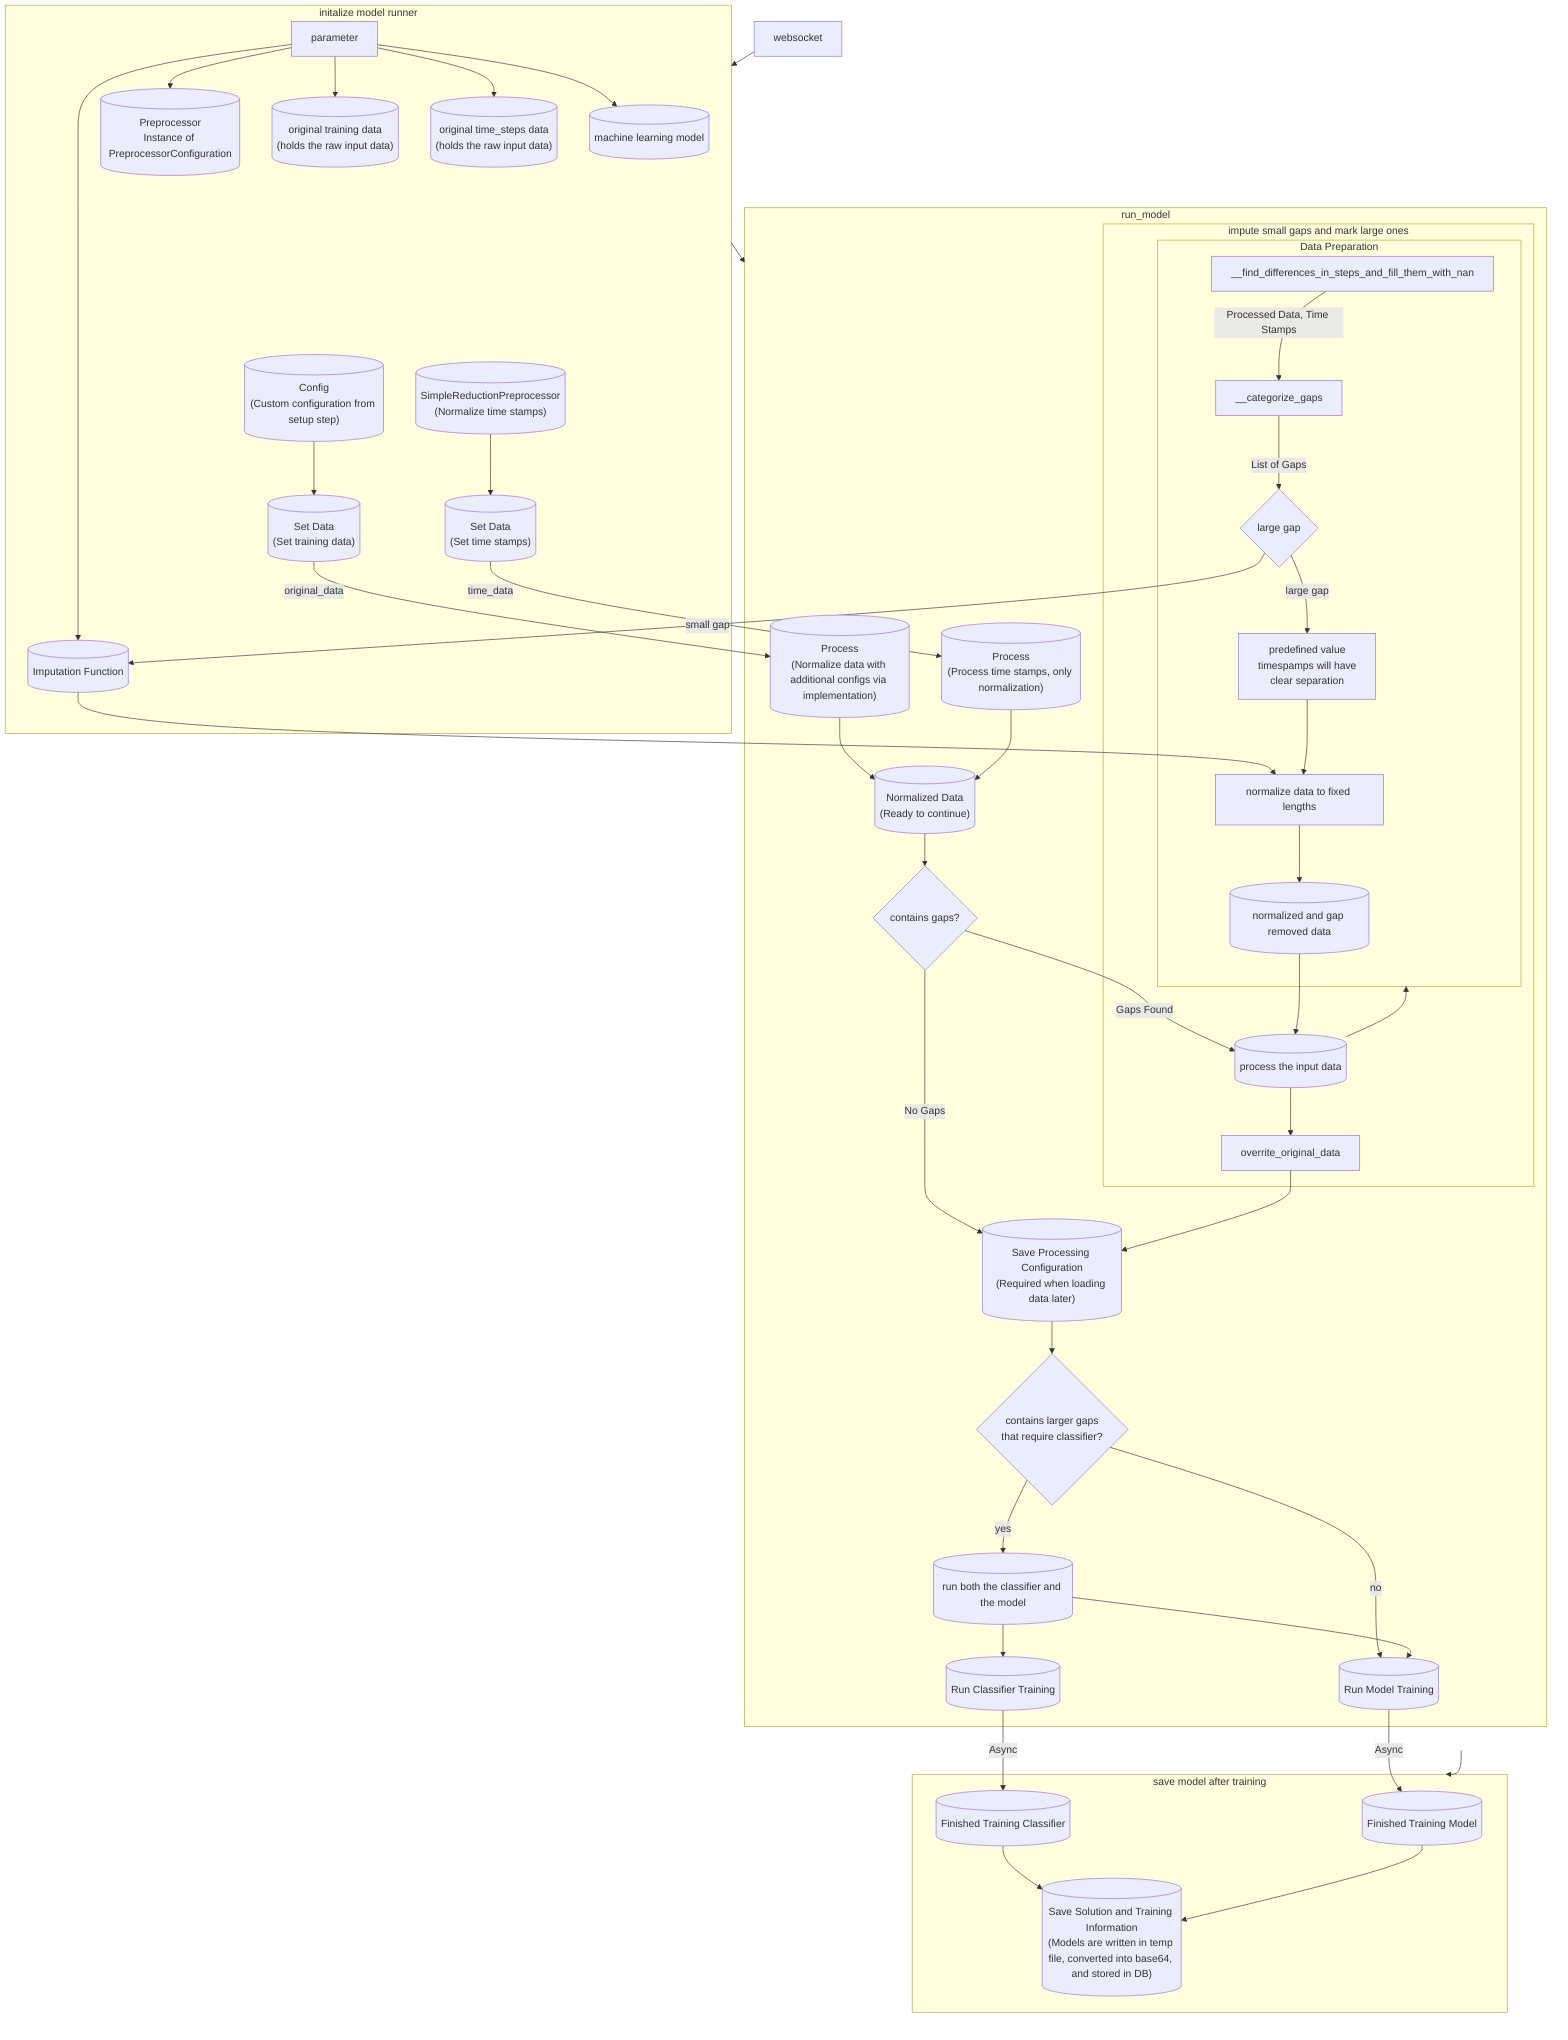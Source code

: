 flowchart TB
    model[("machine learning model")]
    normalization[("SimpleReductionPreprocessor\n(Normalize time stamps)")]
    config[("Config\n(Custom configuration from setup step)")]
    process_data[("process the input data")]
    imputation_function[("Imputation Function")]
    preprocessor[("Preprocessor\nInstance of PreprocessorConfiguration")]
    data[("original training data\n(holds the raw input data)")]
    time_steps[("original time_steps data\n(holds the raw input data)")]

    websocket --> init

    subgraph init ["initalize model runner"]
        direction TB 
        parameter --> model
        parameter --> preprocessor
        parameter --> data
        parameter --> time_steps
        parameter --> imputation_function
        normalization --> set_data2
        config --> set_data1
    end

    subgraph run_model
        direction TB    
        
        set_data1[("Set Data\n(Set training data)")]
        process1[("Process\n(Normalize data with additional configs via implementation)")]
        set_data2[("Set Data\n(Set time stamps)")]
        process2[("Process\n(Process time stamps, only normalization)")]
        normalizedData[("Normalized Data\n(Ready to continue)")]
        check_gaps[("Check for Gaps\n(gap.contains_gaps)")]
        large_gap[("Run Classifier with Prepared Data")]
        save_preprocessor_config[("Save Processing Configuration\n(Required when loading data later)")]
        run_model_training[("Run Model Training")]
        run_both[("run both the classifier and the model")]
        run_gap_classifier_training[("Run Classifier Training")]
        set_data1 --> |original_data| process1
        set_data2 --> |time_data| process2
        process1 --> normalizedData
        process2 --> normalizedData
        normalizedData --> check_gaps{contains gaps?}
        
        
        check_gaps -->|Gaps Found| process_data
        check_gaps -->|No Gaps| save_preprocessor_config
        
        subgraph "impute small gaps and mark large ones"
            process_data --> gap_processing
            process_data --> overrite_original_data
        end

        overrite_original_data --> save_preprocessor_config
        save_preprocessor_config --> large_gap{contains larger gaps\nthat require classifier?}
        large_gap --> |yes| run_both
        large_gap --> |no| run_model_training
        run_both --> run_model_training
        run_both --> run_gap_classifier_training
        
    end

    subgraph save_model ["save model after training"]
        direction TB
        finished_model_training[("Finished Training Model")]
        finished_classifier_training[("Finished Training Classifier")]
        save_solution[("Save Solution and Training Information\n(Models are written in temp file, converted into base64, and stored in DB)")]
        run_gap_classifier_training -->|Async| finished_classifier_training
        run_model_training -->|Async| finished_model_training
        finished_classifier_training --> save_solution
        finished_model_training --> save_solution
    end

    subgraph gap_processing["Data Preparation"]
        find_differences[__find_differences_in_steps_and_fill_them_with_nan]
        fill_with_value["predefined value\ntimespamps will have\nclear separation"]
        categorize_gaps[__categorize_gaps]
        handle_gaps[__handle_gaps]
        normalize_data["normalize data to fixed lengths"]
        return_processed_data[("normalized and gap removed data")]

        find_differences -->|Processed Data, Time Stamps| categorize_gaps

        categorize_gaps -->|List of Gaps| handle_gaps{large gap}
        handle_gaps --> |small gap| imputation_function
        handle_gaps --> |large gap| fill_with_value
        imputation_function --> normalize_data
        fill_with_value --> normalize_data
        normalize_data --> return_processed_data
        return_processed_data --> process_data
    end

    init --> run_model --> save_model